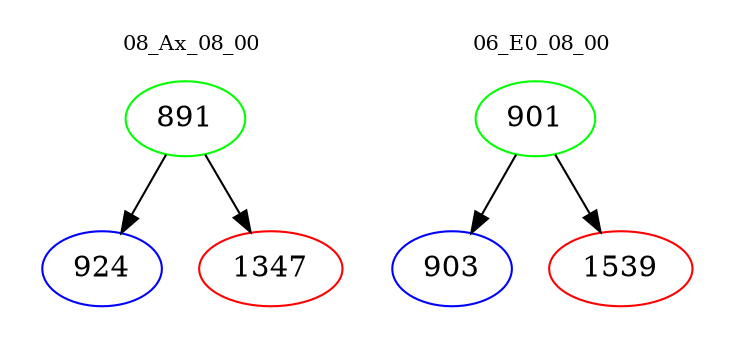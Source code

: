 digraph{
subgraph cluster_0 {
color = white
label = "08_Ax_08_00";
fontsize=10;
T0_891 [label="891", color="green"]
T0_891 -> T0_924 [color="black"]
T0_924 [label="924", color="blue"]
T0_891 -> T0_1347 [color="black"]
T0_1347 [label="1347", color="red"]
}
subgraph cluster_1 {
color = white
label = "06_E0_08_00";
fontsize=10;
T1_901 [label="901", color="green"]
T1_901 -> T1_903 [color="black"]
T1_903 [label="903", color="blue"]
T1_901 -> T1_1539 [color="black"]
T1_1539 [label="1539", color="red"]
}
}
